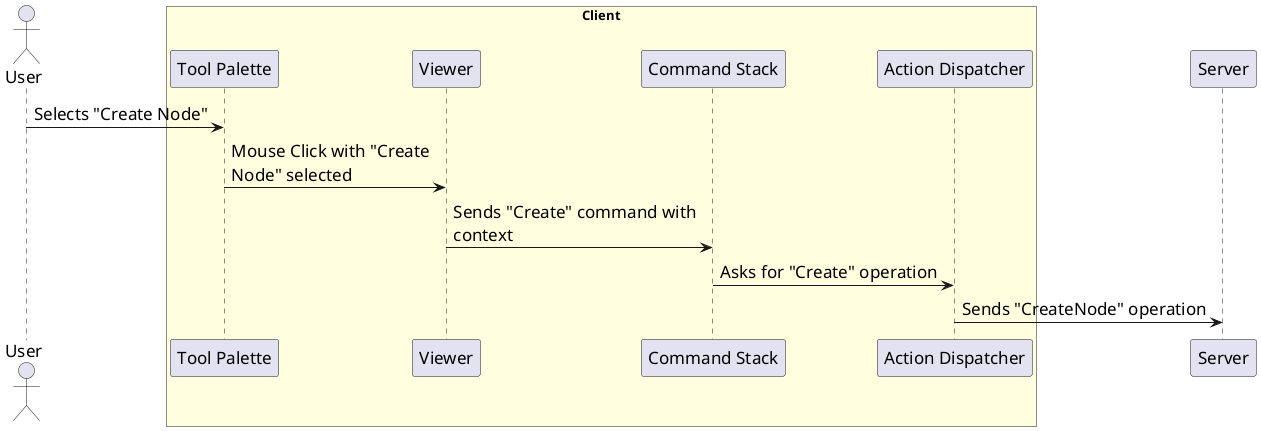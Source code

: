 @startuml

skinparam sequence {
    ParticipantFontSize 17
    ArrowFontSize 17
    ActorFontSize 17
}

skinparam MaxMessageSize 250

actor "User" as U

box "Client" #LightYellow

participant "Tool Palette" as TP

participant "Viewer" as V

participant "Command Stack" as CS

participant "Action Dispatcher" as AD

end box

participant "Server" as S

U -> TP: Selects "Create Node"
TP -> V: Mouse Click with "Create Node" selected
V -> CS: Sends "Create" command with context
CS -> AD: Asks for "Create" operation
AD -> S: Sends "CreateNode" operation

@enduml